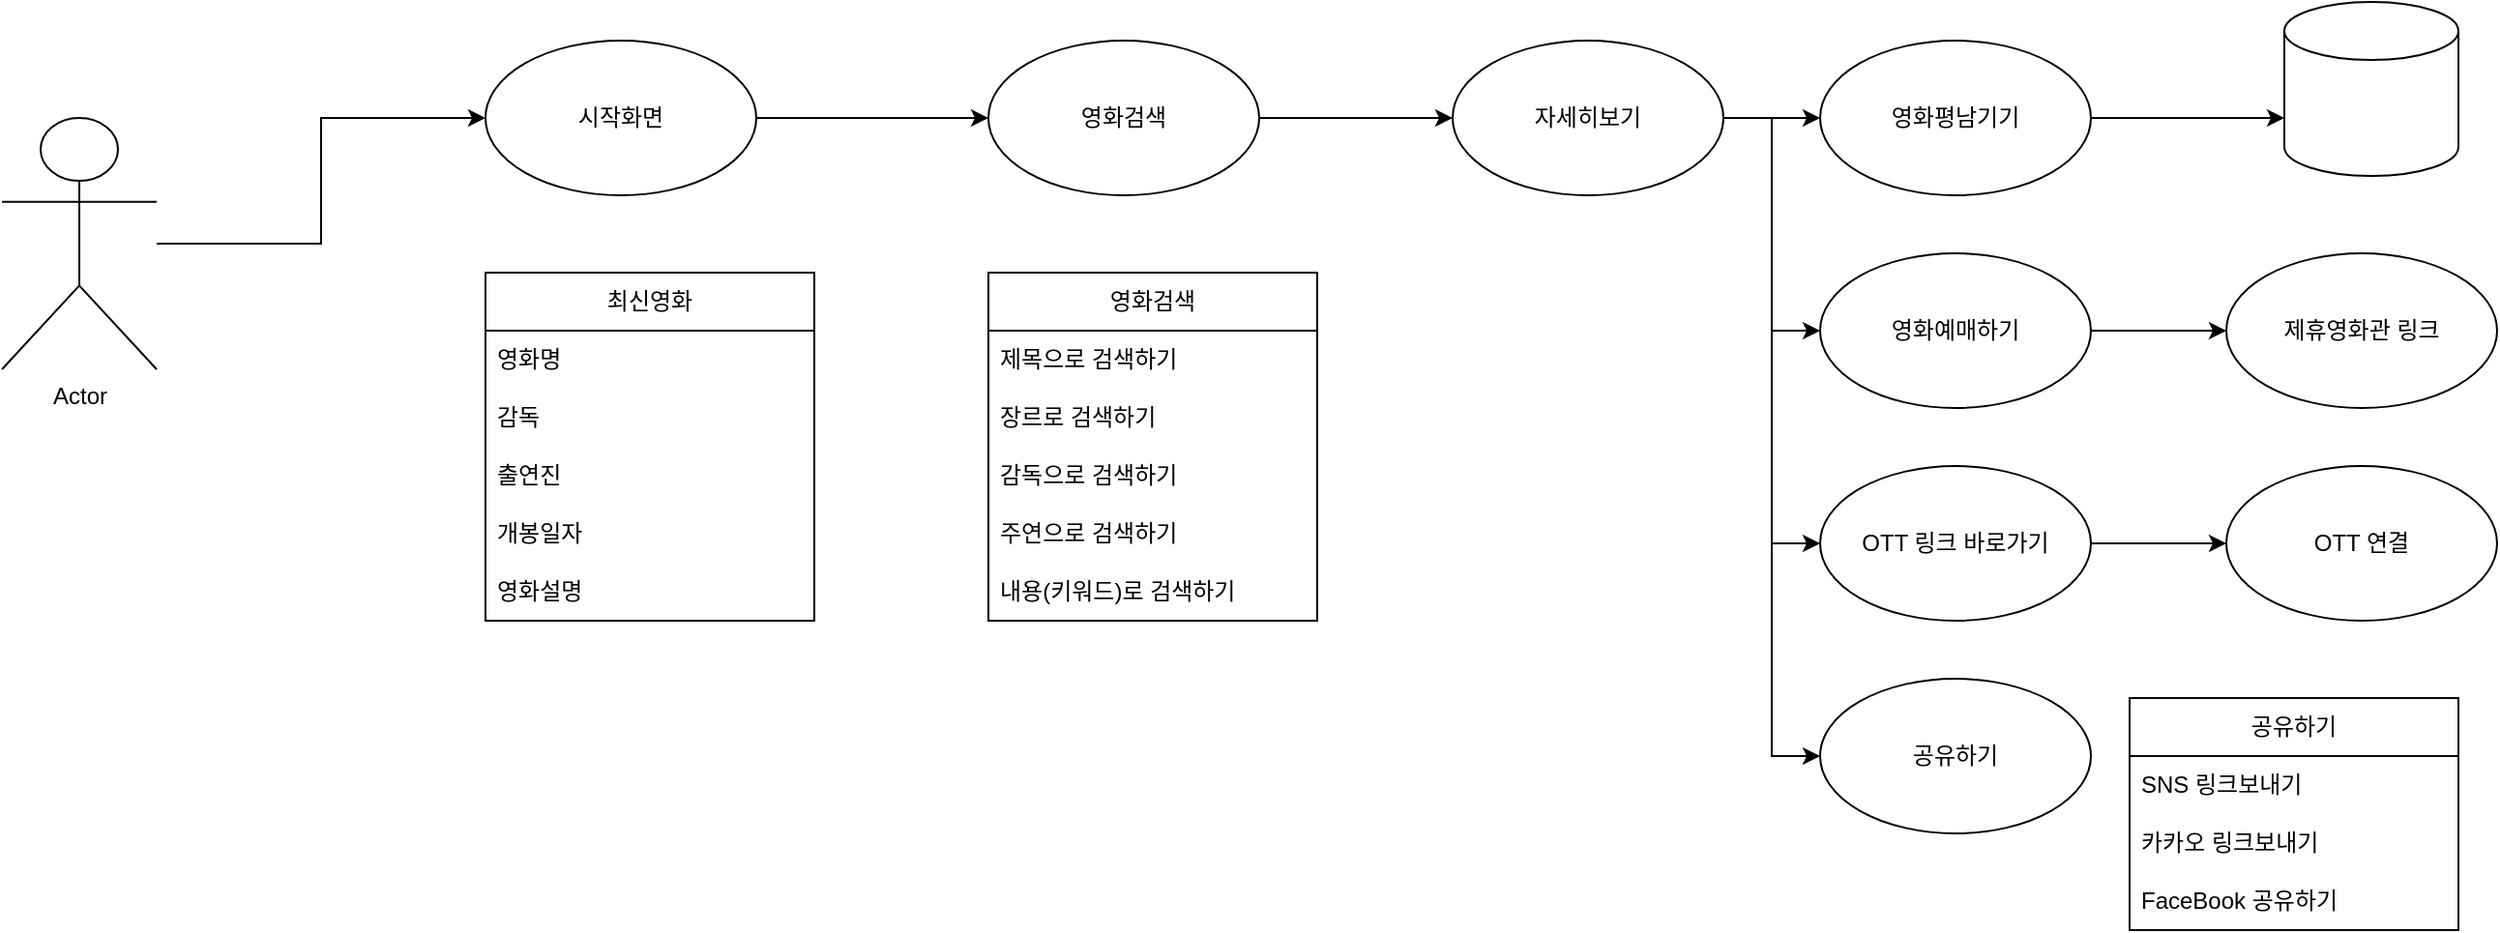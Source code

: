 <mxfile version="21.3.7" type="device">
  <diagram name="페이지-1" id="oTIGeqZYAFc3HsjeFz0-">
    <mxGraphModel dx="1434" dy="788" grid="1" gridSize="10" guides="1" tooltips="1" connect="1" arrows="1" fold="1" page="1" pageScale="1" pageWidth="4681" pageHeight="3300" math="0" shadow="0">
      <root>
        <mxCell id="0" />
        <mxCell id="1" parent="0" />
        <mxCell id="y2BStkZfG8ziNjRMGb-y-17" style="edgeStyle=orthogonalEdgeStyle;rounded=0;orthogonalLoop=1;jettySize=auto;html=1;entryX=0;entryY=0.5;entryDx=0;entryDy=0;" edge="1" parent="1" source="y2BStkZfG8ziNjRMGb-y-1" target="y2BStkZfG8ziNjRMGb-y-2">
          <mxGeometry relative="1" as="geometry" />
        </mxCell>
        <mxCell id="y2BStkZfG8ziNjRMGb-y-1" value="Actor" style="shape=umlActor;verticalLabelPosition=bottom;verticalAlign=top;html=1;outlineConnect=0;" vertex="1" parent="1">
          <mxGeometry x="310" y="200" width="80" height="130" as="geometry" />
        </mxCell>
        <mxCell id="y2BStkZfG8ziNjRMGb-y-18" style="edgeStyle=orthogonalEdgeStyle;rounded=0;orthogonalLoop=1;jettySize=auto;html=1;entryX=0;entryY=0.5;entryDx=0;entryDy=0;" edge="1" parent="1" source="y2BStkZfG8ziNjRMGb-y-2" target="y2BStkZfG8ziNjRMGb-y-16">
          <mxGeometry relative="1" as="geometry" />
        </mxCell>
        <mxCell id="y2BStkZfG8ziNjRMGb-y-2" value="시작화면" style="ellipse;whiteSpace=wrap;html=1;" vertex="1" parent="1">
          <mxGeometry x="560" y="160" width="140" height="80" as="geometry" />
        </mxCell>
        <mxCell id="y2BStkZfG8ziNjRMGb-y-4" value="최신영화" style="swimlane;fontStyle=0;childLayout=stackLayout;horizontal=1;startSize=30;horizontalStack=0;resizeParent=1;resizeParentMax=0;resizeLast=0;collapsible=1;marginBottom=0;whiteSpace=wrap;html=1;" vertex="1" parent="1">
          <mxGeometry x="560" y="280" width="170" height="180" as="geometry" />
        </mxCell>
        <mxCell id="y2BStkZfG8ziNjRMGb-y-5" value="영화명" style="text;strokeColor=none;fillColor=none;align=left;verticalAlign=middle;spacingLeft=4;spacingRight=4;overflow=hidden;points=[[0,0.5],[1,0.5]];portConstraint=eastwest;rotatable=0;whiteSpace=wrap;html=1;" vertex="1" parent="y2BStkZfG8ziNjRMGb-y-4">
          <mxGeometry y="30" width="170" height="30" as="geometry" />
        </mxCell>
        <mxCell id="y2BStkZfG8ziNjRMGb-y-6" value="감독" style="text;strokeColor=none;fillColor=none;align=left;verticalAlign=middle;spacingLeft=4;spacingRight=4;overflow=hidden;points=[[0,0.5],[1,0.5]];portConstraint=eastwest;rotatable=0;whiteSpace=wrap;html=1;" vertex="1" parent="y2BStkZfG8ziNjRMGb-y-4">
          <mxGeometry y="60" width="170" height="30" as="geometry" />
        </mxCell>
        <mxCell id="y2BStkZfG8ziNjRMGb-y-7" value="출연진" style="text;strokeColor=none;fillColor=none;align=left;verticalAlign=middle;spacingLeft=4;spacingRight=4;overflow=hidden;points=[[0,0.5],[1,0.5]];portConstraint=eastwest;rotatable=0;whiteSpace=wrap;html=1;" vertex="1" parent="y2BStkZfG8ziNjRMGb-y-4">
          <mxGeometry y="90" width="170" height="30" as="geometry" />
        </mxCell>
        <mxCell id="y2BStkZfG8ziNjRMGb-y-8" value="개봉일자" style="text;strokeColor=none;fillColor=none;align=left;verticalAlign=middle;spacingLeft=4;spacingRight=4;overflow=hidden;points=[[0,0.5],[1,0.5]];portConstraint=eastwest;rotatable=0;whiteSpace=wrap;html=1;" vertex="1" parent="y2BStkZfG8ziNjRMGb-y-4">
          <mxGeometry y="120" width="170" height="30" as="geometry" />
        </mxCell>
        <mxCell id="y2BStkZfG8ziNjRMGb-y-9" value="영화설명" style="text;strokeColor=none;fillColor=none;align=left;verticalAlign=middle;spacingLeft=4;spacingRight=4;overflow=hidden;points=[[0,0.5],[1,0.5]];portConstraint=eastwest;rotatable=0;whiteSpace=wrap;html=1;" vertex="1" parent="y2BStkZfG8ziNjRMGb-y-4">
          <mxGeometry y="150" width="170" height="30" as="geometry" />
        </mxCell>
        <mxCell id="y2BStkZfG8ziNjRMGb-y-10" value="영화검색" style="swimlane;fontStyle=0;childLayout=stackLayout;horizontal=1;startSize=30;horizontalStack=0;resizeParent=1;resizeParentMax=0;resizeLast=0;collapsible=1;marginBottom=0;whiteSpace=wrap;html=1;" vertex="1" parent="1">
          <mxGeometry x="820" y="280" width="170" height="180" as="geometry" />
        </mxCell>
        <mxCell id="y2BStkZfG8ziNjRMGb-y-11" value="제목으로 검색하기" style="text;strokeColor=none;fillColor=none;align=left;verticalAlign=middle;spacingLeft=4;spacingRight=4;overflow=hidden;points=[[0,0.5],[1,0.5]];portConstraint=eastwest;rotatable=0;whiteSpace=wrap;html=1;" vertex="1" parent="y2BStkZfG8ziNjRMGb-y-10">
          <mxGeometry y="30" width="170" height="30" as="geometry" />
        </mxCell>
        <mxCell id="y2BStkZfG8ziNjRMGb-y-12" value="장르로 검색하기" style="text;strokeColor=none;fillColor=none;align=left;verticalAlign=middle;spacingLeft=4;spacingRight=4;overflow=hidden;points=[[0,0.5],[1,0.5]];portConstraint=eastwest;rotatable=0;whiteSpace=wrap;html=1;" vertex="1" parent="y2BStkZfG8ziNjRMGb-y-10">
          <mxGeometry y="60" width="170" height="30" as="geometry" />
        </mxCell>
        <mxCell id="y2BStkZfG8ziNjRMGb-y-13" value="감독으로 검색하기" style="text;strokeColor=none;fillColor=none;align=left;verticalAlign=middle;spacingLeft=4;spacingRight=4;overflow=hidden;points=[[0,0.5],[1,0.5]];portConstraint=eastwest;rotatable=0;whiteSpace=wrap;html=1;" vertex="1" parent="y2BStkZfG8ziNjRMGb-y-10">
          <mxGeometry y="90" width="170" height="30" as="geometry" />
        </mxCell>
        <mxCell id="y2BStkZfG8ziNjRMGb-y-14" value="주연으로 검색하기" style="text;strokeColor=none;fillColor=none;align=left;verticalAlign=middle;spacingLeft=4;spacingRight=4;overflow=hidden;points=[[0,0.5],[1,0.5]];portConstraint=eastwest;rotatable=0;whiteSpace=wrap;html=1;" vertex="1" parent="y2BStkZfG8ziNjRMGb-y-10">
          <mxGeometry y="120" width="170" height="30" as="geometry" />
        </mxCell>
        <mxCell id="y2BStkZfG8ziNjRMGb-y-15" value="내용(키워드)로 검색하기" style="text;strokeColor=none;fillColor=none;align=left;verticalAlign=middle;spacingLeft=4;spacingRight=4;overflow=hidden;points=[[0,0.5],[1,0.5]];portConstraint=eastwest;rotatable=0;whiteSpace=wrap;html=1;" vertex="1" parent="y2BStkZfG8ziNjRMGb-y-10">
          <mxGeometry y="150" width="170" height="30" as="geometry" />
        </mxCell>
        <mxCell id="y2BStkZfG8ziNjRMGb-y-28" style="edgeStyle=orthogonalEdgeStyle;rounded=0;orthogonalLoop=1;jettySize=auto;html=1;entryX=0;entryY=0.5;entryDx=0;entryDy=0;" edge="1" parent="1" source="y2BStkZfG8ziNjRMGb-y-16" target="y2BStkZfG8ziNjRMGb-y-19">
          <mxGeometry relative="1" as="geometry" />
        </mxCell>
        <mxCell id="y2BStkZfG8ziNjRMGb-y-16" value="영화검색" style="ellipse;whiteSpace=wrap;html=1;" vertex="1" parent="1">
          <mxGeometry x="820" y="160" width="140" height="80" as="geometry" />
        </mxCell>
        <mxCell id="y2BStkZfG8ziNjRMGb-y-24" style="edgeStyle=orthogonalEdgeStyle;rounded=0;orthogonalLoop=1;jettySize=auto;html=1;entryX=0;entryY=0.5;entryDx=0;entryDy=0;" edge="1" parent="1" source="y2BStkZfG8ziNjRMGb-y-19" target="y2BStkZfG8ziNjRMGb-y-20">
          <mxGeometry relative="1" as="geometry" />
        </mxCell>
        <mxCell id="y2BStkZfG8ziNjRMGb-y-25" style="edgeStyle=orthogonalEdgeStyle;rounded=0;orthogonalLoop=1;jettySize=auto;html=1;entryX=0;entryY=0.5;entryDx=0;entryDy=0;" edge="1" parent="1" source="y2BStkZfG8ziNjRMGb-y-19" target="y2BStkZfG8ziNjRMGb-y-21">
          <mxGeometry relative="1" as="geometry" />
        </mxCell>
        <mxCell id="y2BStkZfG8ziNjRMGb-y-26" style="edgeStyle=orthogonalEdgeStyle;rounded=0;orthogonalLoop=1;jettySize=auto;html=1;entryX=0;entryY=0.5;entryDx=0;entryDy=0;" edge="1" parent="1" source="y2BStkZfG8ziNjRMGb-y-19" target="y2BStkZfG8ziNjRMGb-y-22">
          <mxGeometry relative="1" as="geometry" />
        </mxCell>
        <mxCell id="y2BStkZfG8ziNjRMGb-y-27" style="edgeStyle=orthogonalEdgeStyle;rounded=0;orthogonalLoop=1;jettySize=auto;html=1;entryX=0;entryY=0.5;entryDx=0;entryDy=0;" edge="1" parent="1" source="y2BStkZfG8ziNjRMGb-y-19" target="y2BStkZfG8ziNjRMGb-y-23">
          <mxGeometry relative="1" as="geometry" />
        </mxCell>
        <mxCell id="y2BStkZfG8ziNjRMGb-y-19" value="자세히보기" style="ellipse;whiteSpace=wrap;html=1;" vertex="1" parent="1">
          <mxGeometry x="1060" y="160" width="140" height="80" as="geometry" />
        </mxCell>
        <mxCell id="y2BStkZfG8ziNjRMGb-y-41" style="edgeStyle=orthogonalEdgeStyle;rounded=0;orthogonalLoop=1;jettySize=auto;html=1;entryX=0;entryY=0;entryDx=0;entryDy=60;entryPerimeter=0;" edge="1" parent="1" source="y2BStkZfG8ziNjRMGb-y-20" target="y2BStkZfG8ziNjRMGb-y-40">
          <mxGeometry relative="1" as="geometry" />
        </mxCell>
        <mxCell id="y2BStkZfG8ziNjRMGb-y-20" value="영화평남기기" style="ellipse;whiteSpace=wrap;html=1;" vertex="1" parent="1">
          <mxGeometry x="1250" y="160" width="140" height="80" as="geometry" />
        </mxCell>
        <mxCell id="y2BStkZfG8ziNjRMGb-y-32" style="edgeStyle=orthogonalEdgeStyle;rounded=0;orthogonalLoop=1;jettySize=auto;html=1;entryX=0;entryY=0.5;entryDx=0;entryDy=0;" edge="1" parent="1" source="y2BStkZfG8ziNjRMGb-y-21" target="y2BStkZfG8ziNjRMGb-y-29">
          <mxGeometry relative="1" as="geometry" />
        </mxCell>
        <mxCell id="y2BStkZfG8ziNjRMGb-y-21" value="영화예매하기" style="ellipse;whiteSpace=wrap;html=1;" vertex="1" parent="1">
          <mxGeometry x="1250" y="270" width="140" height="80" as="geometry" />
        </mxCell>
        <mxCell id="y2BStkZfG8ziNjRMGb-y-33" style="edgeStyle=orthogonalEdgeStyle;rounded=0;orthogonalLoop=1;jettySize=auto;html=1;entryX=0;entryY=0.5;entryDx=0;entryDy=0;" edge="1" parent="1" source="y2BStkZfG8ziNjRMGb-y-22" target="y2BStkZfG8ziNjRMGb-y-31">
          <mxGeometry relative="1" as="geometry" />
        </mxCell>
        <mxCell id="y2BStkZfG8ziNjRMGb-y-22" value="OTT 링크 바로가기" style="ellipse;whiteSpace=wrap;html=1;" vertex="1" parent="1">
          <mxGeometry x="1250" y="380" width="140" height="80" as="geometry" />
        </mxCell>
        <mxCell id="y2BStkZfG8ziNjRMGb-y-23" value="공유하기" style="ellipse;whiteSpace=wrap;html=1;" vertex="1" parent="1">
          <mxGeometry x="1250" y="490" width="140" height="80" as="geometry" />
        </mxCell>
        <mxCell id="y2BStkZfG8ziNjRMGb-y-29" value="제휴영화관 링크" style="ellipse;whiteSpace=wrap;html=1;" vertex="1" parent="1">
          <mxGeometry x="1460" y="270" width="140" height="80" as="geometry" />
        </mxCell>
        <mxCell id="y2BStkZfG8ziNjRMGb-y-31" value="OTT 연결" style="ellipse;whiteSpace=wrap;html=1;" vertex="1" parent="1">
          <mxGeometry x="1460" y="380" width="140" height="80" as="geometry" />
        </mxCell>
        <mxCell id="y2BStkZfG8ziNjRMGb-y-34" value="공유하기" style="swimlane;fontStyle=0;childLayout=stackLayout;horizontal=1;startSize=30;horizontalStack=0;resizeParent=1;resizeParentMax=0;resizeLast=0;collapsible=1;marginBottom=0;whiteSpace=wrap;html=1;" vertex="1" parent="1">
          <mxGeometry x="1410" y="500" width="170" height="120" as="geometry" />
        </mxCell>
        <mxCell id="y2BStkZfG8ziNjRMGb-y-35" value="SNS 링크보내기" style="text;strokeColor=none;fillColor=none;align=left;verticalAlign=middle;spacingLeft=4;spacingRight=4;overflow=hidden;points=[[0,0.5],[1,0.5]];portConstraint=eastwest;rotatable=0;whiteSpace=wrap;html=1;" vertex="1" parent="y2BStkZfG8ziNjRMGb-y-34">
          <mxGeometry y="30" width="170" height="30" as="geometry" />
        </mxCell>
        <mxCell id="y2BStkZfG8ziNjRMGb-y-36" value="카카오 링크보내기" style="text;strokeColor=none;fillColor=none;align=left;verticalAlign=middle;spacingLeft=4;spacingRight=4;overflow=hidden;points=[[0,0.5],[1,0.5]];portConstraint=eastwest;rotatable=0;whiteSpace=wrap;html=1;" vertex="1" parent="y2BStkZfG8ziNjRMGb-y-34">
          <mxGeometry y="60" width="170" height="30" as="geometry" />
        </mxCell>
        <mxCell id="y2BStkZfG8ziNjRMGb-y-37" value="FaceBook 공유하기" style="text;strokeColor=none;fillColor=none;align=left;verticalAlign=middle;spacingLeft=4;spacingRight=4;overflow=hidden;points=[[0,0.5],[1,0.5]];portConstraint=eastwest;rotatable=0;whiteSpace=wrap;html=1;" vertex="1" parent="y2BStkZfG8ziNjRMGb-y-34">
          <mxGeometry y="90" width="170" height="30" as="geometry" />
        </mxCell>
        <mxCell id="y2BStkZfG8ziNjRMGb-y-40" value="" style="shape=cylinder3;whiteSpace=wrap;html=1;boundedLbl=1;backgroundOutline=1;size=15;" vertex="1" parent="1">
          <mxGeometry x="1490" y="140" width="90" height="90" as="geometry" />
        </mxCell>
      </root>
    </mxGraphModel>
  </diagram>
</mxfile>
